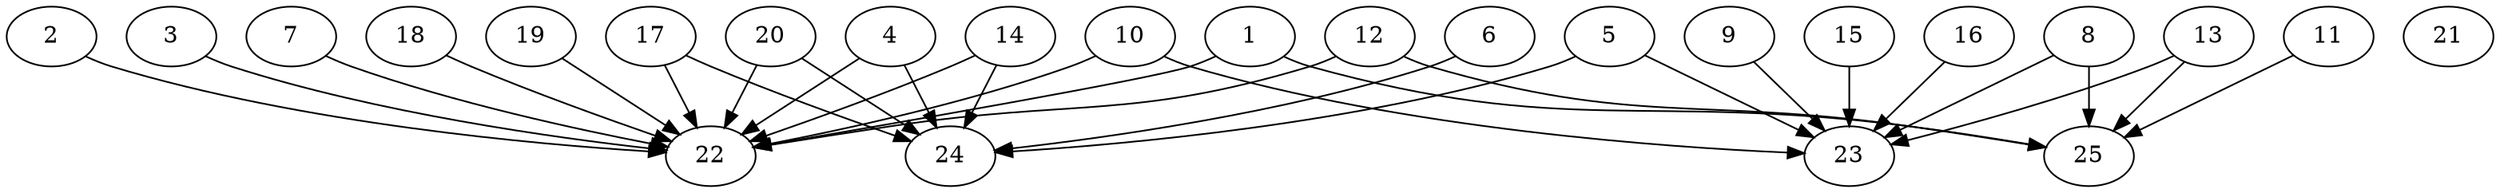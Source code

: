 // DAG automatically generated by daggen at Thu Oct  3 14:00:40 2019
// ./daggen --dot -n 25 --ccr 0.3 --fat 0.9 --regular 0.7 --density 0.7 --mindata 5242880 --maxdata 52428800 
digraph G {
  1 [size="112097280", alpha="0.19", expect_size="33629184"] 
  1 -> 22 [size ="33629184"]
  1 -> 25 [size ="33629184"]
  2 [size="145728853", alpha="0.03", expect_size="43718656"] 
  2 -> 22 [size ="43718656"]
  3 [size="147739307", alpha="0.10", expect_size="44321792"] 
  3 -> 22 [size ="44321792"]
  4 [size="45653333", alpha="0.15", expect_size="13696000"] 
  4 -> 22 [size ="13696000"]
  4 -> 24 [size ="13696000"]
  5 [size="160733867", alpha="0.08", expect_size="48220160"] 
  5 -> 23 [size ="48220160"]
  5 -> 24 [size ="48220160"]
  6 [size="108707840", alpha="0.18", expect_size="32612352"] 
  6 -> 24 [size ="32612352"]
  7 [size="128822613", alpha="0.16", expect_size="38646784"] 
  7 -> 22 [size ="38646784"]
  8 [size="20903253", alpha="0.07", expect_size="6270976"] 
  8 -> 23 [size ="6270976"]
  8 -> 25 [size ="6270976"]
  9 [size="84415147", alpha="0.04", expect_size="25324544"] 
  9 -> 23 [size ="25324544"]
  10 [size="142520320", alpha="0.01", expect_size="42756096"] 
  10 -> 22 [size ="42756096"]
  10 -> 23 [size ="42756096"]
  11 [size="61945173", alpha="0.08", expect_size="18583552"] 
  11 -> 25 [size ="18583552"]
  12 [size="57968640", alpha="0.17", expect_size="17390592"] 
  12 -> 22 [size ="17390592"]
  12 -> 25 [size ="17390592"]
  13 [size="82838187", alpha="0.08", expect_size="24851456"] 
  13 -> 23 [size ="24851456"]
  13 -> 25 [size ="24851456"]
  14 [size="162324480", alpha="0.16", expect_size="48697344"] 
  14 -> 22 [size ="48697344"]
  14 -> 24 [size ="48697344"]
  15 [size="120596480", alpha="0.13", expect_size="36178944"] 
  15 -> 23 [size ="36178944"]
  16 [size="22497280", alpha="0.08", expect_size="6749184"] 
  16 -> 23 [size ="6749184"]
  17 [size="167208960", alpha="0.17", expect_size="50162688"] 
  17 -> 22 [size ="50162688"]
  17 -> 24 [size ="50162688"]
  18 [size="139482453", alpha="0.13", expect_size="41844736"] 
  18 -> 22 [size ="41844736"]
  19 [size="40106667", alpha="0.03", expect_size="12032000"] 
  19 -> 22 [size ="12032000"]
  20 [size="75281067", alpha="0.10", expect_size="22584320"] 
  20 -> 22 [size ="22584320"]
  20 -> 24 [size ="22584320"]
  21 [size="85985280", alpha="0.10", expect_size="25795584"] 
  22 [size="147558400", alpha="0.05", expect_size="44267520"] 
  23 [size="127819093", alpha="0.18", expect_size="38345728"] 
  24 [size="34635093", alpha="0.13", expect_size="10390528"] 
  25 [size="163061760", alpha="0.07", expect_size="48918528"] 
}
